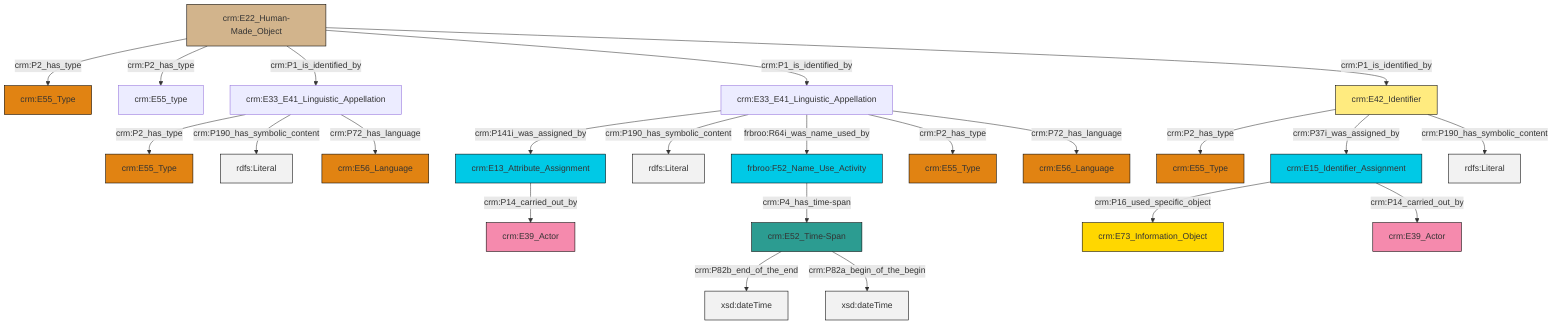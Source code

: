 graph TD
classDef Literal fill:#f2f2f2,stroke:#000000;
classDef CRM_Entity fill:#FFFFFF,stroke:#000000;
classDef Temporal_Entity fill:#00C9E6, stroke:#000000;
classDef Type fill:#E18312, stroke:#000000;
classDef Time-Span fill:#2C9C91, stroke:#000000;
classDef Appellation fill:#FFEB7F, stroke:#000000;
classDef Place fill:#008836, stroke:#000000;
classDef Persistent_Item fill:#B266B2, stroke:#000000;
classDef Conceptual_Object fill:#FFD700, stroke:#000000;
classDef Physical_Thing fill:#D2B48C, stroke:#000000;
classDef Actor fill:#f58aad, stroke:#000000;
classDef PC_Classes fill:#4ce600, stroke:#000000;
classDef Multi fill:#cccccc,stroke:#000000;

0["crm:E33_E41_Linguistic_Appellation"]:::Default -->|crm:P141i_was_assigned_by| 1["crm:E13_Attribute_Assignment"]:::Temporal_Entity
2["crm:E33_E41_Linguistic_Appellation"]:::Default -->|crm:P2_has_type| 3["crm:E55_Type"]:::Type
0["crm:E33_E41_Linguistic_Appellation"]:::Default -->|crm:P190_has_symbolic_content| 6[rdfs:Literal]:::Literal
7["crm:E42_Identifier"]:::Appellation -->|crm:P2_has_type| 8["crm:E55_Type"]:::Type
9["frbroo:F52_Name_Use_Activity"]:::Temporal_Entity -->|crm:P4_has_time-span| 10["crm:E52_Time-Span"]:::Time-Span
7["crm:E42_Identifier"]:::Appellation -->|crm:P37i_was_assigned_by| 15["crm:E15_Identifier_Assignment"]:::Temporal_Entity
10["crm:E52_Time-Span"]:::Time-Span -->|crm:P82b_end_of_the_end| 18[xsd:dateTime]:::Literal
2["crm:E33_E41_Linguistic_Appellation"]:::Default -->|crm:P190_has_symbolic_content| 22[rdfs:Literal]:::Literal
0["crm:E33_E41_Linguistic_Appellation"]:::Default -->|frbroo:R64i_was_name_used_by| 9["frbroo:F52_Name_Use_Activity"]:::Temporal_Entity
2["crm:E33_E41_Linguistic_Appellation"]:::Default -->|crm:P72_has_language| 23["crm:E56_Language"]:::Type
24["crm:E22_Human-Made_Object"]:::Physical_Thing -->|crm:P2_has_type| 25["crm:E55_Type"]:::Type
10["crm:E52_Time-Span"]:::Time-Span -->|crm:P82a_begin_of_the_begin| 28[xsd:dateTime]:::Literal
24["crm:E22_Human-Made_Object"]:::Physical_Thing -->|crm:P2_has_type| 31["crm:E55_type"]:::Default
0["crm:E33_E41_Linguistic_Appellation"]:::Default -->|crm:P2_has_type| 29["crm:E55_Type"]:::Type
24["crm:E22_Human-Made_Object"]:::Physical_Thing -->|crm:P1_is_identified_by| 2["crm:E33_E41_Linguistic_Appellation"]:::Default
15["crm:E15_Identifier_Assignment"]:::Temporal_Entity -->|crm:P16_used_specific_object| 4["crm:E73_Information_Object"]:::Conceptual_Object
24["crm:E22_Human-Made_Object"]:::Physical_Thing -->|crm:P1_is_identified_by| 0["crm:E33_E41_Linguistic_Appellation"]:::Default
24["crm:E22_Human-Made_Object"]:::Physical_Thing -->|crm:P1_is_identified_by| 7["crm:E42_Identifier"]:::Appellation
1["crm:E13_Attribute_Assignment"]:::Temporal_Entity -->|crm:P14_carried_out_by| 19["crm:E39_Actor"]:::Actor
7["crm:E42_Identifier"]:::Appellation -->|crm:P190_has_symbolic_content| 41[rdfs:Literal]:::Literal
0["crm:E33_E41_Linguistic_Appellation"]:::Default -->|crm:P72_has_language| 13["crm:E56_Language"]:::Type
15["crm:E15_Identifier_Assignment"]:::Temporal_Entity -->|crm:P14_carried_out_by| 34["crm:E39_Actor"]:::Actor